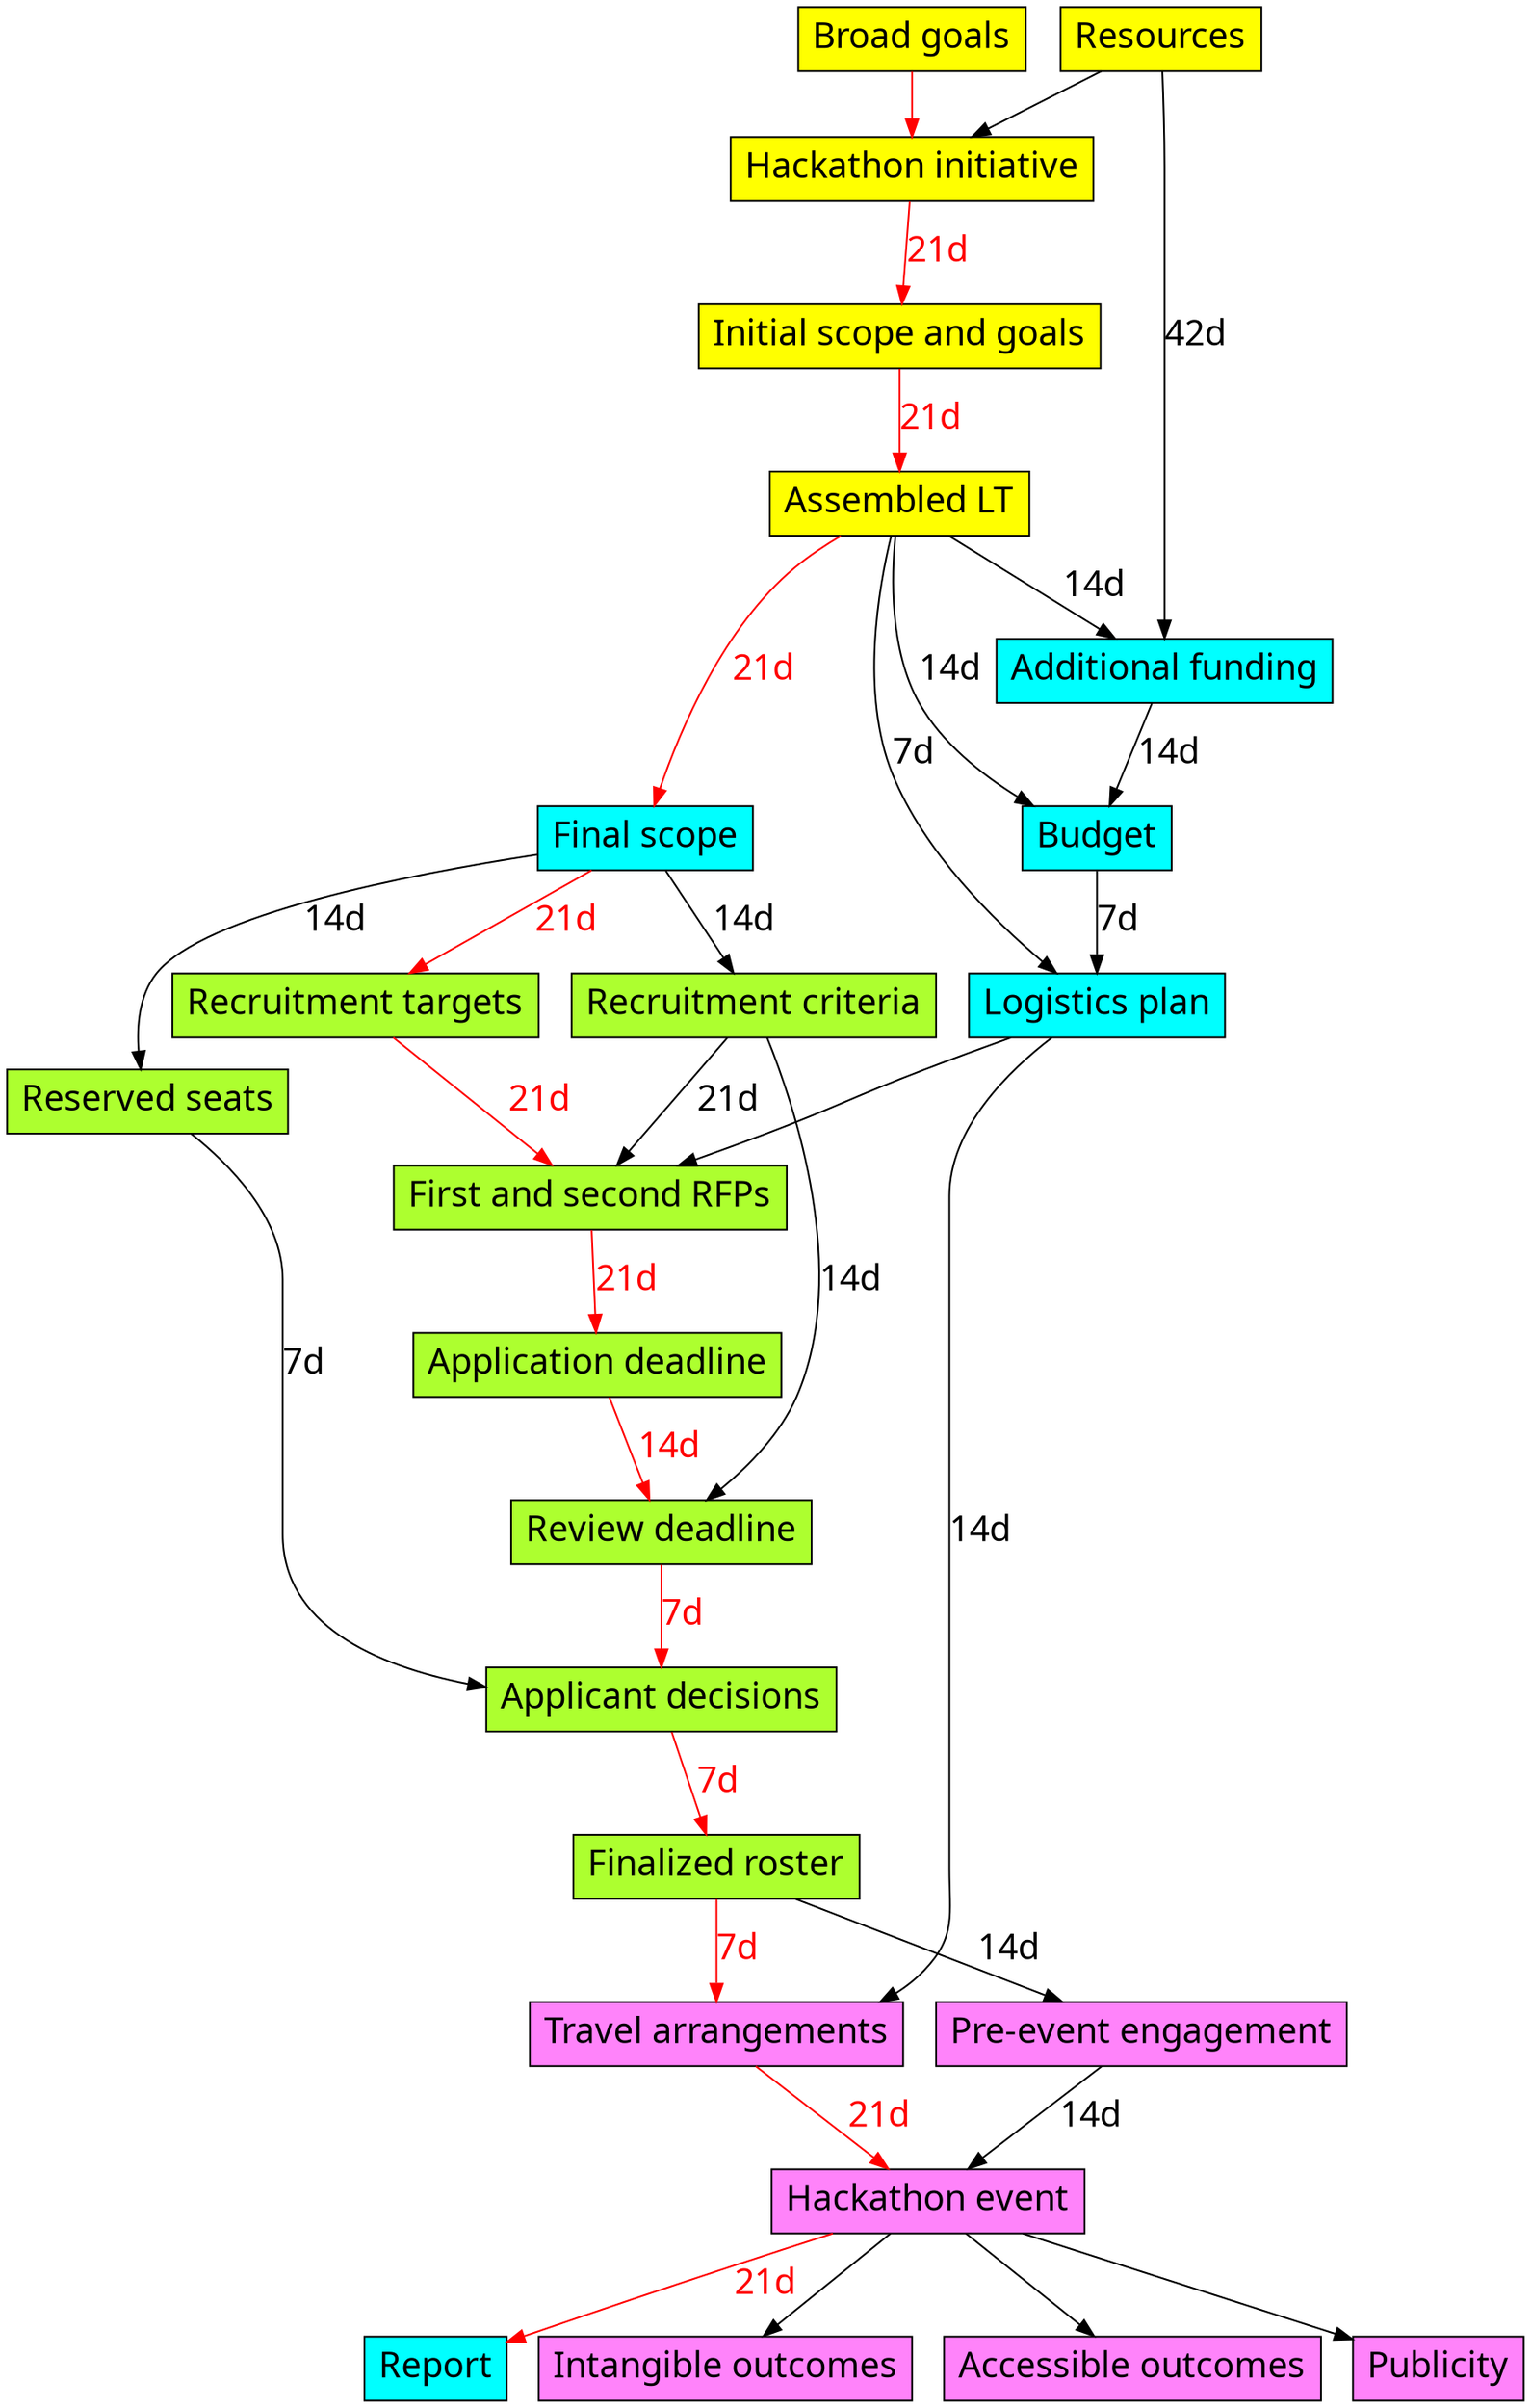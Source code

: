digraph pert {
	/* This is a Program Evaluation and Review Technique (PERT) chart: 
	http://en.wikipedia.org/wiki/Program_evaluation_and_review_technique encoded in the
	"dot" graph drawing language. The graph can be visualized in a number of different 
	programs, the default being GraphViz (http://www.graphviz.org/). Feel free to edit
	this file at will. As a TO DO item it might be useful to visually identify sets of
	tasks and milestones that can be accomplished in parallel by team members between
	conference calls to get an idea of the number of synchronized interactions and 
	plenary decision points that are required.		
	*/

	node [ shape = box, style = filled, fontname = "Verdana", fontsize = "20" ];
	edge [ fontname = "Verdana", fontsize = "20" ];
	
	/* The following nodes are assumed to be the responsibility
	of the "instigators", i.e. the core team that precedes, and
	results in, a leadership team */
	subgraph instigators {
		node [fillcolor = yellow];
	
		"Broad goals"; // e.g. the goals of a research project that provides core funding
		"Resources"; // e.g. funding from a project under whose aegis the event is held
		"Hackathon initiative"; // the decision taken by instigators to organize a hackathon
		"Initial scope and goals"; // the scope and goals as perceived by the instigators
		"Assembled LT"; // a more or less finalized Leadership Team to organize the hackathon
	}
	
	/* The following nodes are assumed to be the responsibility
	of the leadership team */
	subgraph leadership_team {
		node [fillcolor = cyan];
	
		"Final scope"; // the hackathon scope and goals as perceived by the LT
		"Additional funding"; // any additionally acquired funding
		"Budget"; // the budget for the hackathon, potentially covering travel, catering, accommodation and venue
		"Logistics plan"; // commitment to location, date, venue
		"Report"; // any reporting that is required by the funders
	}
	
	/* The following nodes are concerned with the recruitment 
	process. These are actually also the responsibility of the LT,
	but they are marked up differently to make this process stand out */
	subgraph recruitment {
		node [fillcolor = greenyellow];

		"Reserved seats"; // a list of domain experts the LT want to invite
		"Recruitment targets"; // a list of potential participant types
		"Recruitment criteria"; // set of criteria by which applicants are reviewed and ranked
		"First and second RFPs"; // a widely-circulated invitation to apply for participation
		"Application deadline"; // a set of completed applications, e.g. forms / email responses
		"Review deadline"; // reviews and ensuing ranking of applicants
		"Applicant decisions"; // invitations to domain experts and positively-reviewed applicants
		"Finalized roster"; // the final list of participants
	}
	
	/* The following nodes are the responsibility of all involved:
	the LT and the participants */
	subgraph everyone {
		node [fillcolor = orchid1];
	
		"Pre-event engagement"; // online interactions to refine scope and goals, and expectation management
		"Travel arrangements"; // participant travel and accommodation 
		"Hackathon event"; // the hackathon itself
		"Intangible outcomes"; // e.g. strengthened community, broader impacts
		"Accessible outcomes"; // e.g. publications, proposals, code
		"Publicity"; // e.g. social media, newsletters, hackathon proceedings
	}
	
	/* Edges are all annotated with	a naive estimate of the number of days it would
	take to accomplish the target milestone given the successful completion of the source
	milestone(s). Most milestones are assumed to be accomplished by an experienced
	leadership team with past experiences and artefacts to draw from. The turnaround time
	between many of these milestones is therefore now penciled in as two weeks or less 
	(e.g. the time between conference calls, the time to get a reply to an email). Tasks 
	that include interactions with others, such as funders, inexperienced participants, 
	travel agents and so on are assumed to take longer.
	*/	
	
	/* The following edges are assumed to constitute the "critical 
	path". As a TODO item, a specification of the time needed to achieve
	each milestone in this graph would allow us to compute the actual
	critical path and validate the following, subjective, assignments
	to the critical path */
	edge [color = red fontcolor = red];
	
	"Broad goals" -> "Hackathon initiative"; // starting condition
	"Hackathon initiative" -> "Initial scope and goals" [ label = "21d" ];
	"Initial scope and goals" -> "Assembled LT" [ label = "21d" ]; // await multiple responses
	"Assembled LT" -> "Final scope" [ label = "21d" ]; // iterative debate
	"Final scope" -> "Recruitment targets" [ label = "21d" ];
	"Recruitment targets" -> "First and second RFPs" [ label = "21d" ];
	"First and second RFPs" -> "Application deadline" [ label = "21d" ]; // await multiple responses
	"Application deadline" -> "Review deadline" [ label = "14d" ];
	"Review deadline" -> "Applicant decisions" [ label = "7d" ];
	"Applicant decisions" -> "Finalized roster" [ label = "7d" ];
	"Finalized roster" -> "Travel arrangements" [ label = "7d" ];
	"Travel arrangements" -> "Hackathon event" [ label = "21d" ]; // communicate with travel agents
	"Hackathon event" -> "Report" [ label = "21d" ]; // probably less time sensitive
	
	/* These edges do not belong to the critical path. This doesn't mean
	they're somehow less important, just that they don't participate in the
	longest dependency chain. */
	edge [color = black fontcolor = black];
	
	"Resources" -> "Hackathon initiative"; // starting condition
	"Resources" -> "Additional funding" [ label = "42d" ]; // await multiple responses
	"Additional funding" -> "Budget" [ label = "14d" ];
	"Budget" -> "Logistics plan" [ label = "7d" ];
	"Logistics plan" -> "Travel arrangements" [ label = "14d" ];
	"Logistics plan" -> "First and second RFPs";
	"Final scope" -> "Reserved seats" [ label = "14d" ];
	"Final scope" -> "Recruitment criteria" [ label = "14d" ];
	"Recruitment criteria" -> "Review deadline" [ label = "14d" ];	
	"Recruitment criteria" -> "First and second RFPs" [ label = "21d" ];
	"Reserved seats" -> "Applicant decisions" [ label = "7d" ];
	"Finalized roster" -> "Pre-event engagement" [ label = "14d" ];
	"Pre-event engagement" -> "Hackathon event" [ label = "14d" ];
	"Assembled LT" -> "Additional funding" [ label = "14d" ];
	"Assembled LT" -> "Budget" [ label = "14d" ];
	"Assembled LT" -> "Logistics plan" [ label = "7d" ];
	
	// no real deadline on the below. 
	"Hackathon event" -> "Intangible outcomes";
	"Hackathon event" -> "Accessible outcomes";
	"Hackathon event" -> "Publicity";	
}
